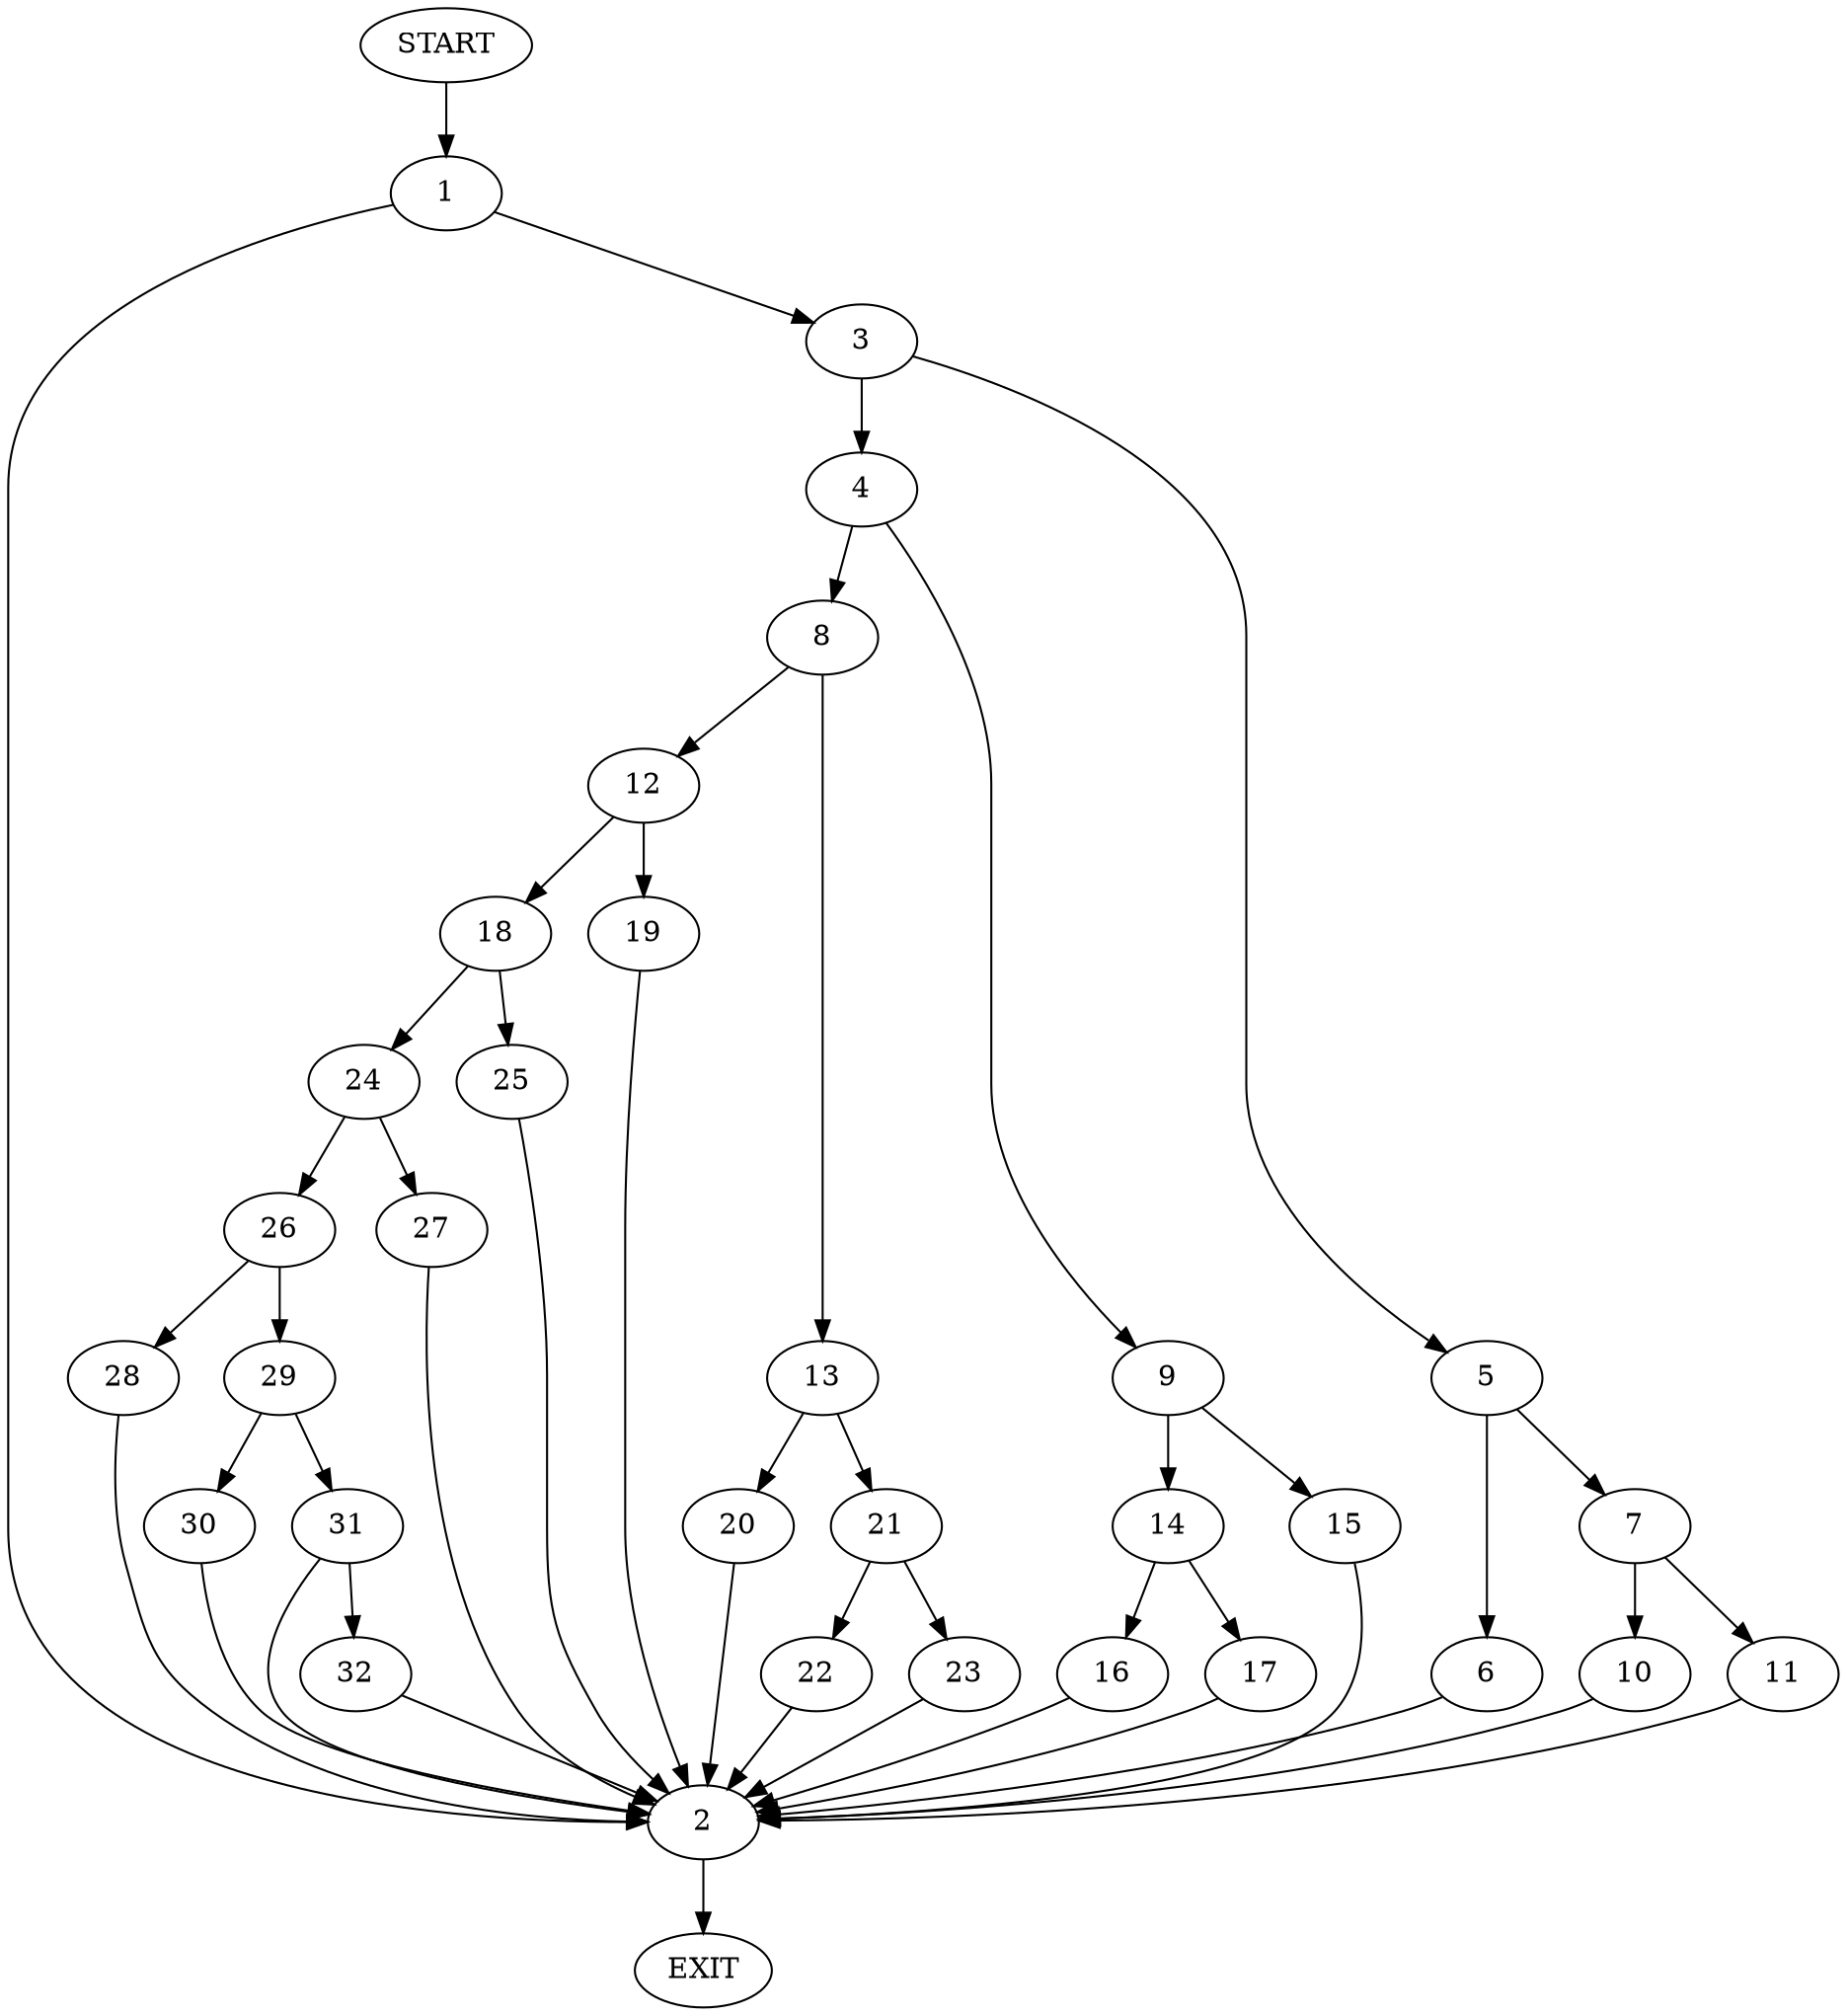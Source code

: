 digraph {
0 [label="START"]
33 [label="EXIT"]
0 -> 1
1 -> 2
1 -> 3
2 -> 33
3 -> 4
3 -> 5
5 -> 6
5 -> 7
4 -> 8
4 -> 9
6 -> 2
7 -> 10
7 -> 11
11 -> 2
10 -> 2
8 -> 12
8 -> 13
9 -> 14
9 -> 15
14 -> 16
14 -> 17
15 -> 2
17 -> 2
16 -> 2
12 -> 18
12 -> 19
13 -> 20
13 -> 21
21 -> 22
21 -> 23
20 -> 2
22 -> 2
23 -> 2
18 -> 24
18 -> 25
19 -> 2
24 -> 26
24 -> 27
25 -> 2
27 -> 2
26 -> 28
26 -> 29
28 -> 2
29 -> 30
29 -> 31
30 -> 2
31 -> 2
31 -> 32
32 -> 2
}
